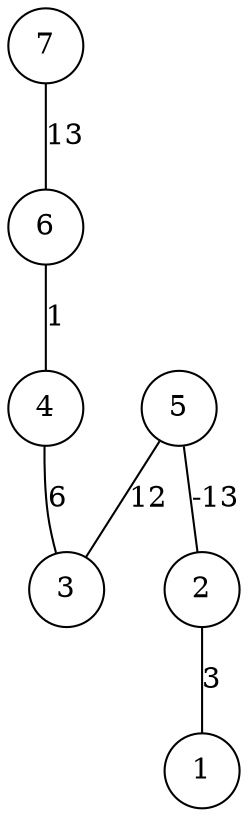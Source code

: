 graph { 
	 fontname="Helvetica,Arial,sans-serif" 
	 node [shape = circle]; 
	 7 -- 6 [label = "13"];
	 6 -- 4 [label = "1"];
	 5 -- 2 [label = "-13"];
	 5 -- 3 [label = "12"];
	 4 -- 3 [label = "6"];
	 2 -- 1 [label = "3"];
	 1;
	 2;
	 3;
	 4;
	 5;
	 6;
	 7;
}
